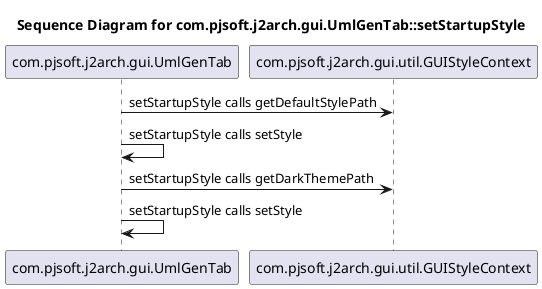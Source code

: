 @startuml
title Sequence Diagram for com.pjsoft.j2arch.gui.UmlGenTab::setStartupStyle
com.pjsoft.j2arch.gui.UmlGenTab -> com.pjsoft.j2arch.gui.util.GUIStyleContext : setStartupStyle calls getDefaultStylePath
com.pjsoft.j2arch.gui.UmlGenTab -> com.pjsoft.j2arch.gui.UmlGenTab : setStartupStyle calls setStyle
com.pjsoft.j2arch.gui.UmlGenTab -> com.pjsoft.j2arch.gui.util.GUIStyleContext : setStartupStyle calls getDarkThemePath
com.pjsoft.j2arch.gui.UmlGenTab -> com.pjsoft.j2arch.gui.UmlGenTab : setStartupStyle calls setStyle
@enduml
